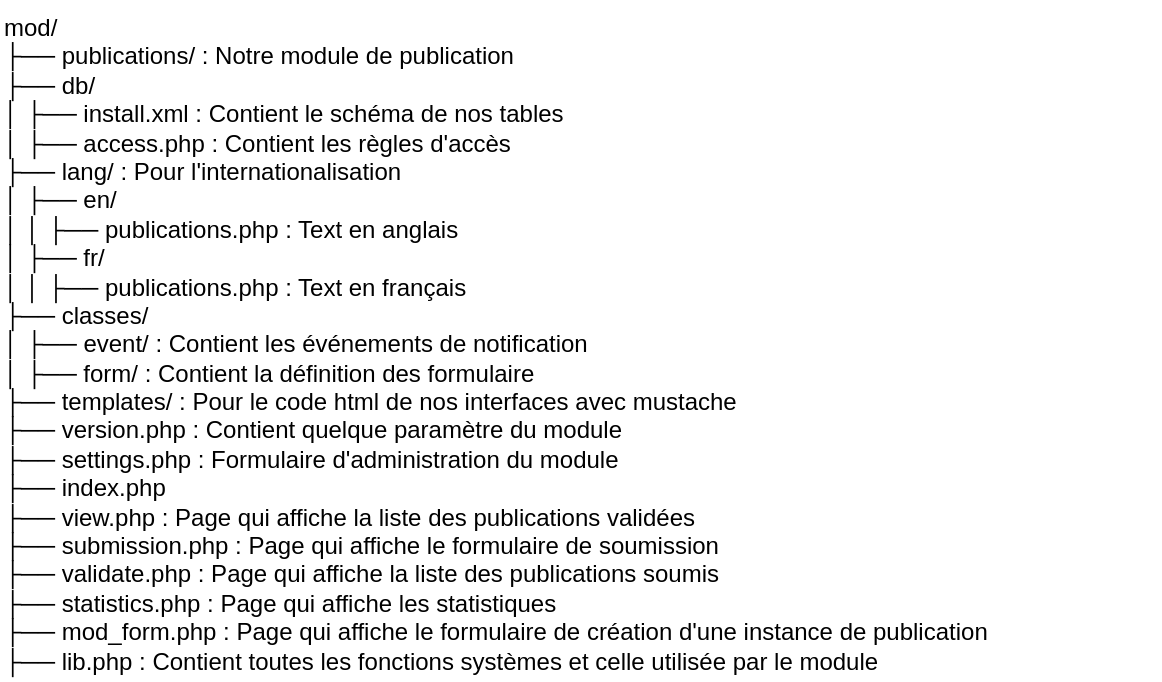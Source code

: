 <mxfile version="25.0.3">
  <diagram name="Page-1" id="vbDE7z4dQPfwqYaZ6fYt">
    <mxGraphModel dx="872" dy="481" grid="1" gridSize="10" guides="1" tooltips="1" connect="1" arrows="1" fold="1" page="1" pageScale="1" pageWidth="827" pageHeight="1169" math="0" shadow="0">
      <root>
        <mxCell id="0" />
        <mxCell id="1" parent="0" />
        <UserObject label="&lt;span class=&quot;hljs-built_in&quot;&gt;mod&lt;/span&gt;/&lt;br&gt;├── publications/ : Notre module de publication&lt;br&gt;    ├── db/&lt;br&gt;    │   ├── install.xml : Contient le schéma de nos tables&lt;br&gt;    │   ├── access.php : Contient les règles d&#39;accès&lt;br&gt;    ├── lang/ : Pour l&#39;internationalisation&amp;nbsp;&lt;br&gt;    │   ├── en/&lt;br&gt;    │   │   ├── publications.php : Text en anglais&lt;br&gt;&lt;div&gt;&lt;span style=&quot;background-color: initial;&quot;&gt;│&lt;/span&gt;&lt;span style=&quot;background-color: initial;&quot;&gt;&amp;nbsp;&lt;/span&gt;├── fr/&lt;br&gt;│ │ ├── publications.php : Text en français&lt;br&gt;    ├── classes/&lt;br&gt;    │   ├── &lt;span class=&quot;hljs-keyword&quot;&gt;event&lt;/span&gt;/ : Contient les événements de notification&lt;/div&gt;&lt;div&gt;│ ├── form/ : Contient la définition des formulaire&lt;/div&gt;&lt;div&gt;├── templates/ : Pour le code html de nos interfaces avec mustache&lt;br&gt;    ├── version.php : Contient quelque paramètre du module&lt;br&gt;    ├── settings.php : Formulaire d&#39;administration du module&lt;br&gt;    ├── index.php&lt;br&gt;    ├── view.php : Page qui affiche la liste des publications validées&lt;br&gt;    ├── submission.php : Page qui affiche le formulaire de soumission&lt;br&gt;    ├── validate.php : Page qui affiche la liste des publications soumis&lt;br&gt;    ├── statistics.php :&amp;nbsp;&lt;span style=&quot;background-color: initial;&quot;&gt;Page qui affiche les statistiques&lt;/span&gt;&lt;/div&gt;&lt;div&gt;├── mod_form.php :&amp;nbsp;&lt;span style=&quot;background-color: initial;&quot;&gt;Page qui affiche le formulaire de création d&#39;une instance de publication&lt;/span&gt;&lt;/div&gt;&lt;div&gt;├── lib.php : Contient toutes les fonctions systèmes et celle utilisée par le module&lt;/div&gt;" link="&lt;span class=&quot;hljs-built_in&quot;&gt;mod&lt;/span&gt;/├── publications/    ├── db/    │   ├── install.xml    │   ├── access.php    ├── lang/    │   ├── en/    │   │   ├── publications.php    ├── classes/    │   ├── &lt;span class=&quot;hljs-keyword&quot;&gt;event&lt;/span&gt;/    ├── version.php    ├── settings.php    ├── index.php    ├── view.php    ├── submission.php    ├── validate.php    ├── statistics.php" id="I0gCaEgmiNNYK8eLxdaN-1">
          <mxCell style="text;whiteSpace=wrap;html=1;" vertex="1" parent="1">
            <mxGeometry x="220" y="220" width="580" height="340" as="geometry" />
          </mxCell>
        </UserObject>
      </root>
    </mxGraphModel>
  </diagram>
</mxfile>
